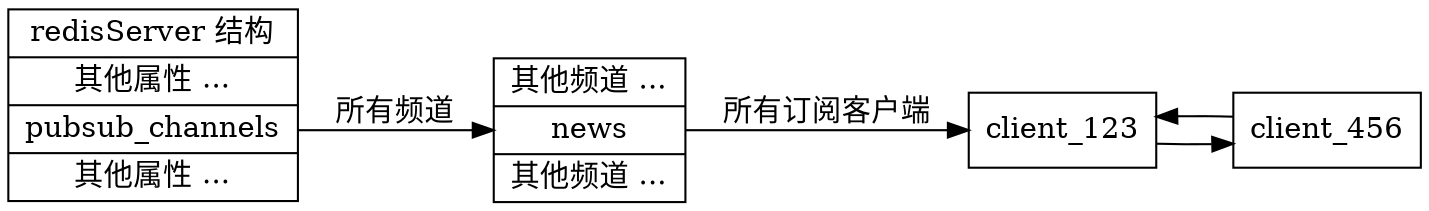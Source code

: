 digraph subscribe {
    rankdir=LR;
    node [shape="record"];

    redisServer [label="<name>redisServer\ 结构|<other_fields_1>其他属性\ ...|<pubsub_channels> pubsub_channels|<other_fields_2>其他属性\ ..."];

    pubsub_channels [label="<other_channels>其他频道\ ...|<news> news|<other_channels_2>其他频道\ ..."];

    client_123 [label="client_123"];
    client_456 [label="client_456"];

    redisServer:pubsub_channels -> pubsub_channels [label="所有频道"];
    pubsub_channels:news -> client_123 [label="所有订阅客户端"];
    client_123 -> client_456;
    client_456 -> client_123;
}

